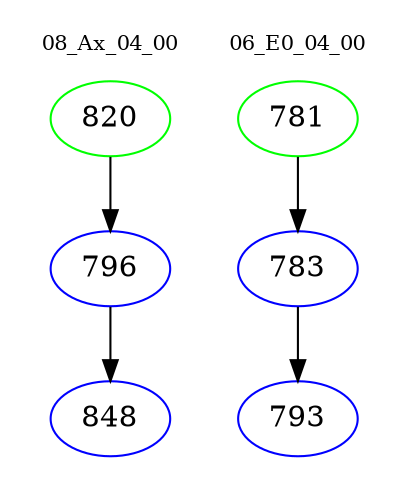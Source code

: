 digraph{
subgraph cluster_0 {
color = white
label = "08_Ax_04_00";
fontsize=10;
T0_820 [label="820", color="green"]
T0_820 -> T0_796 [color="black"]
T0_796 [label="796", color="blue"]
T0_796 -> T0_848 [color="black"]
T0_848 [label="848", color="blue"]
}
subgraph cluster_1 {
color = white
label = "06_E0_04_00";
fontsize=10;
T1_781 [label="781", color="green"]
T1_781 -> T1_783 [color="black"]
T1_783 [label="783", color="blue"]
T1_783 -> T1_793 [color="black"]
T1_793 [label="793", color="blue"]
}
}
